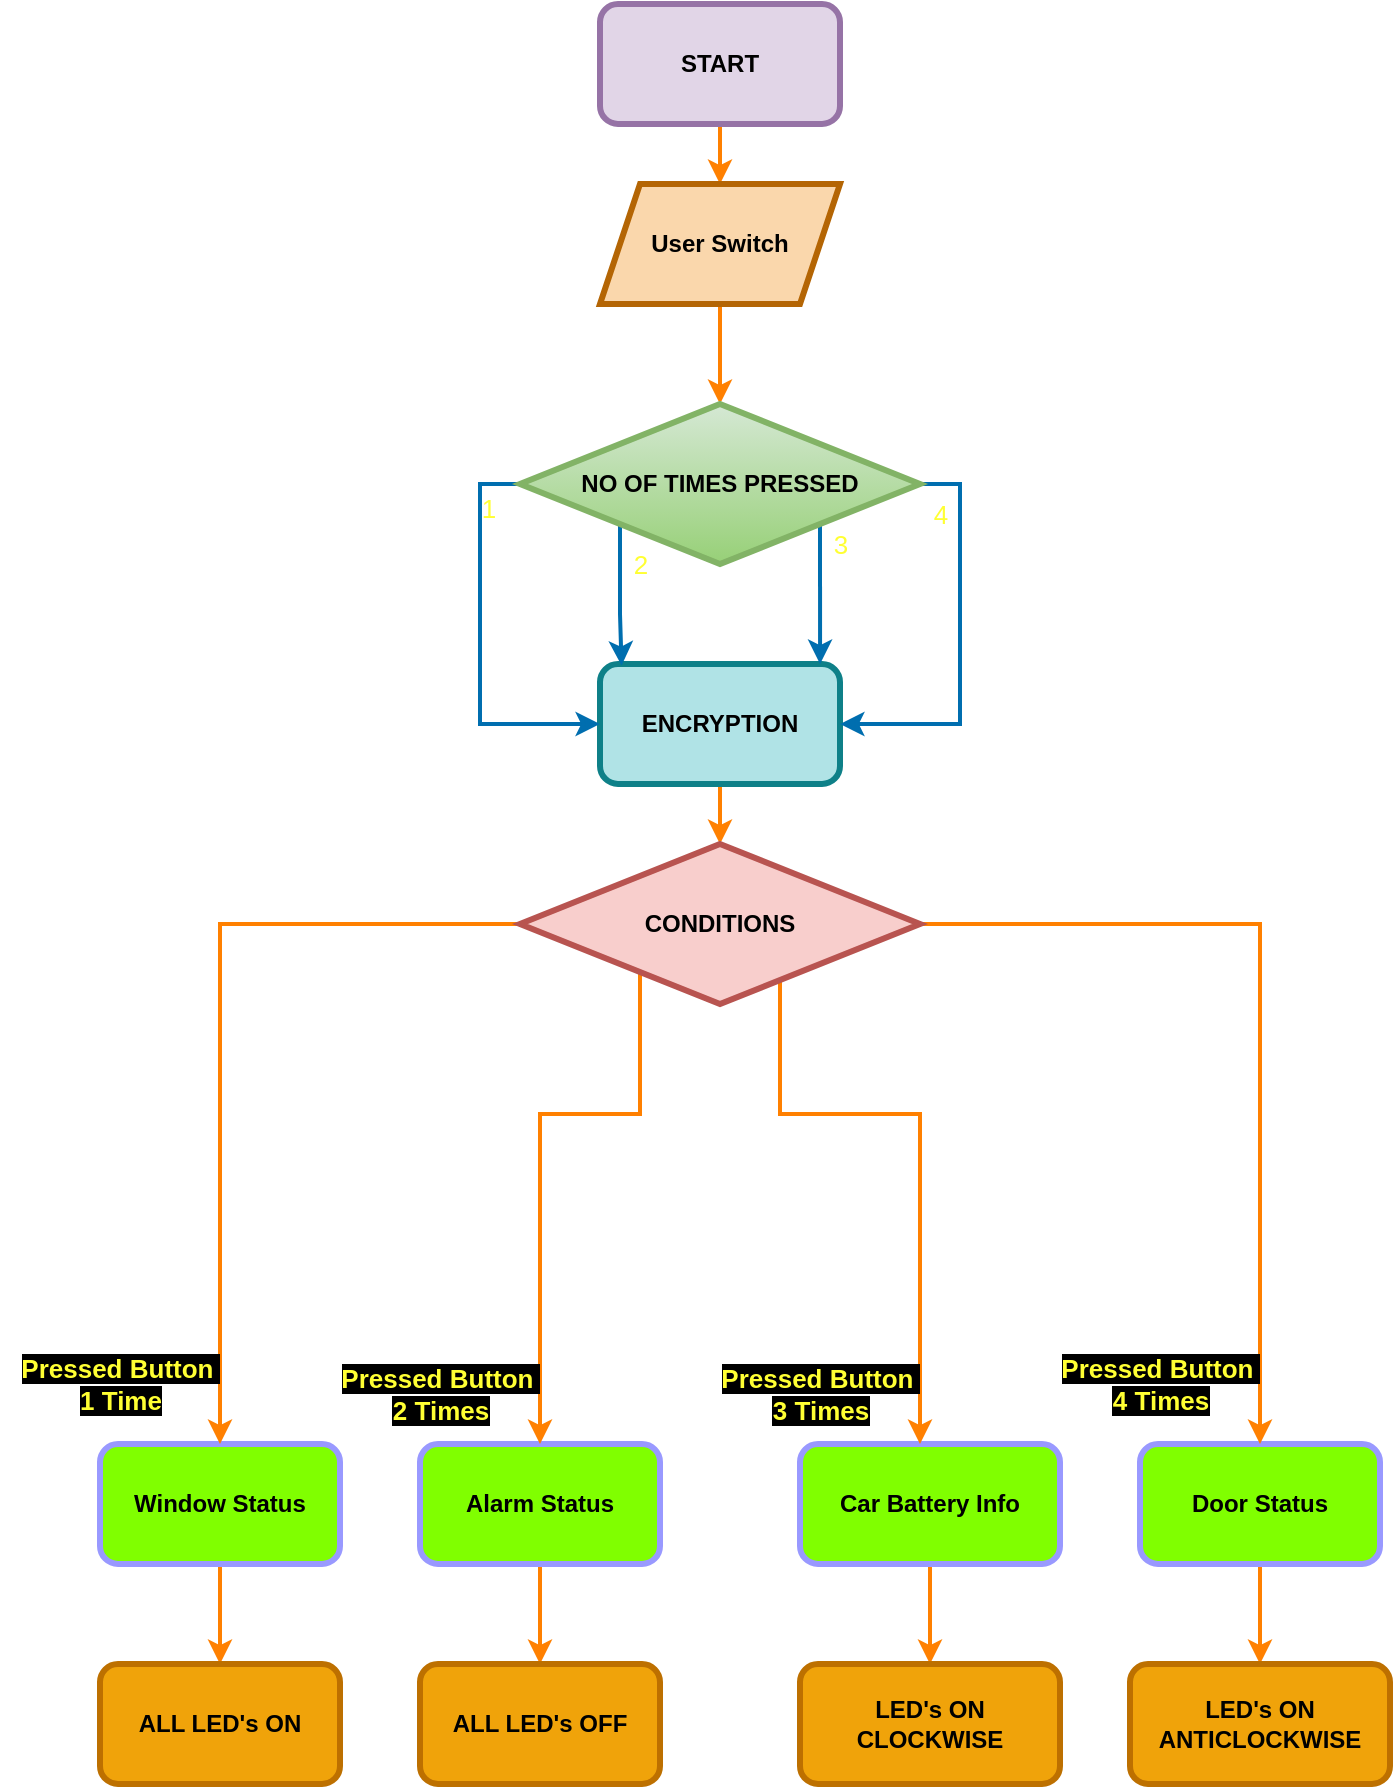<mxfile version="16.5.1" type="device"><diagram id="keWopw7VFKfgU9atHswP" name="Page-1"><mxGraphModel dx="1826" dy="916" grid="1" gridSize="10" guides="1" tooltips="1" connect="1" arrows="1" fold="1" page="1" pageScale="1" pageWidth="850" pageHeight="1100" math="0" shadow="0"><root><mxCell id="0"/><mxCell id="1" parent="0"/><mxCell id="Ppn-mroqOyD5-2HoN24c-9" value="" style="edgeStyle=orthogonalEdgeStyle;rounded=0;orthogonalLoop=1;jettySize=auto;html=1;strokeWidth=2;fillColor=#CCFFCC;strokeColor=#FF8000;fontStyle=1" parent="1" source="Ppn-mroqOyD5-2HoN24c-1" target="Ppn-mroqOyD5-2HoN24c-6" edge="1"><mxGeometry relative="1" as="geometry"/></mxCell><mxCell id="Ppn-mroqOyD5-2HoN24c-1" value="START" style="rounded=1;whiteSpace=wrap;html=1;strokeWidth=3;fillColor=#e1d5e7;strokeColor=#9673a6;fontStyle=1" parent="1" vertex="1"><mxGeometry x="420" y="10" width="120" height="60" as="geometry"/></mxCell><mxCell id="Ppn-mroqOyD5-2HoN24c-42" style="edgeStyle=orthogonalEdgeStyle;rounded=0;orthogonalLoop=1;jettySize=auto;html=1;exitX=0.5;exitY=1;exitDx=0;exitDy=0;entryX=0.5;entryY=0;entryDx=0;entryDy=0;fontSize=13;fontColor=#FFFF33;strokeColor=#FF8000;strokeWidth=2;fillColor=#CCFFCC;" parent="1" source="Ppn-mroqOyD5-2HoN24c-2" target="Ppn-mroqOyD5-2HoN24c-38" edge="1"><mxGeometry relative="1" as="geometry"/></mxCell><mxCell id="Ppn-mroqOyD5-2HoN24c-2" value="Window Status" style="rounded=1;whiteSpace=wrap;html=1;strokeWidth=3;fillColor=#80FF00;strokeColor=#9999FF;fontStyle=1" parent="1" vertex="1"><mxGeometry x="170" y="730" width="120" height="60" as="geometry"/></mxCell><mxCell id="Ppn-mroqOyD5-2HoN24c-43" value="" style="edgeStyle=orthogonalEdgeStyle;rounded=0;orthogonalLoop=1;jettySize=auto;html=1;fontSize=13;fontColor=#FFFF33;strokeColor=#FF8000;strokeWidth=2;fillColor=#CCFFCC;" parent="1" source="Ppn-mroqOyD5-2HoN24c-3" target="Ppn-mroqOyD5-2HoN24c-39" edge="1"><mxGeometry relative="1" as="geometry"/></mxCell><mxCell id="Ppn-mroqOyD5-2HoN24c-3" value="Alarm Status" style="rounded=1;whiteSpace=wrap;html=1;strokeWidth=3;fillColor=#80FF00;strokeColor=#9999FF;fontStyle=1" parent="1" vertex="1"><mxGeometry x="330" y="730" width="120" height="60" as="geometry"/></mxCell><mxCell id="Ppn-mroqOyD5-2HoN24c-44" value="" style="edgeStyle=orthogonalEdgeStyle;rounded=0;orthogonalLoop=1;jettySize=auto;html=1;fontSize=13;fontColor=#FFFF33;strokeColor=#FF8000;strokeWidth=2;fillColor=#CCFFCC;" parent="1" source="Ppn-mroqOyD5-2HoN24c-4" target="Ppn-mroqOyD5-2HoN24c-40" edge="1"><mxGeometry relative="1" as="geometry"/></mxCell><mxCell id="Ppn-mroqOyD5-2HoN24c-4" value="Car Battery Info" style="rounded=1;whiteSpace=wrap;html=1;strokeWidth=3;fillColor=#80FF00;strokeColor=#9999FF;fontStyle=1" parent="1" vertex="1"><mxGeometry x="520" y="730" width="130" height="60" as="geometry"/></mxCell><mxCell id="Ppn-mroqOyD5-2HoN24c-45" value="" style="edgeStyle=orthogonalEdgeStyle;rounded=0;orthogonalLoop=1;jettySize=auto;html=1;fontSize=13;fontColor=#FFFF33;strokeColor=#FF8000;strokeWidth=2;fillColor=#CCFFCC;" parent="1" source="Ppn-mroqOyD5-2HoN24c-5" target="Ppn-mroqOyD5-2HoN24c-41" edge="1"><mxGeometry relative="1" as="geometry"/></mxCell><mxCell id="Ppn-mroqOyD5-2HoN24c-5" value="Door Status" style="rounded=1;whiteSpace=wrap;html=1;strokeWidth=3;fillColor=#80FF00;strokeColor=#9999FF;fontStyle=1" parent="1" vertex="1"><mxGeometry x="690" y="730" width="120" height="60" as="geometry"/></mxCell><mxCell id="Ppn-mroqOyD5-2HoN24c-27" style="edgeStyle=orthogonalEdgeStyle;rounded=0;orthogonalLoop=1;jettySize=auto;html=1;exitX=0.5;exitY=1;exitDx=0;exitDy=0;entryX=0.5;entryY=0;entryDx=0;entryDy=0;fontSize=13;fontColor=#FFFF33;strokeColor=#FF8000;strokeWidth=2;fillColor=#CCFFCC;" parent="1" source="Ppn-mroqOyD5-2HoN24c-6" target="Ppn-mroqOyD5-2HoN24c-26" edge="1"><mxGeometry relative="1" as="geometry"/></mxCell><mxCell id="Ppn-mroqOyD5-2HoN24c-6" value="User Switch" style="shape=parallelogram;perimeter=parallelogramPerimeter;whiteSpace=wrap;html=1;fixedSize=1;strokeWidth=3;fillColor=#fad7ac;strokeColor=#b46504;fontStyle=1" parent="1" vertex="1"><mxGeometry x="420" y="100" width="120" height="60" as="geometry"/></mxCell><mxCell id="Ppn-mroqOyD5-2HoN24c-11" value="" style="edgeStyle=orthogonalEdgeStyle;rounded=0;orthogonalLoop=1;jettySize=auto;html=1;strokeWidth=2;fillColor=#CCFFCC;strokeColor=#FF8000;fontStyle=1" parent="1" source="Ppn-mroqOyD5-2HoN24c-7" target="Ppn-mroqOyD5-2HoN24c-8" edge="1"><mxGeometry relative="1" as="geometry"/></mxCell><mxCell id="Ppn-mroqOyD5-2HoN24c-7" value="ENCRYPTION" style="rounded=1;whiteSpace=wrap;html=1;strokeWidth=3;fillColor=#b0e3e6;strokeColor=#0e8088;fontStyle=1" parent="1" vertex="1"><mxGeometry x="420" y="340" width="120" height="60" as="geometry"/></mxCell><mxCell id="Ppn-mroqOyD5-2HoN24c-12" style="edgeStyle=orthogonalEdgeStyle;rounded=0;orthogonalLoop=1;jettySize=auto;html=1;entryX=0.5;entryY=0;entryDx=0;entryDy=0;strokeWidth=2;fillColor=#CCFFCC;strokeColor=#FF8000;fontStyle=1" parent="1" source="Ppn-mroqOyD5-2HoN24c-8" target="Ppn-mroqOyD5-2HoN24c-2" edge="1"><mxGeometry relative="1" as="geometry"/></mxCell><mxCell id="Ppn-mroqOyD5-2HoN24c-13" style="edgeStyle=orthogonalEdgeStyle;rounded=0;orthogonalLoop=1;jettySize=auto;html=1;entryX=0.5;entryY=0;entryDx=0;entryDy=0;strokeWidth=2;fillColor=#CCFFCC;strokeColor=#FF8000;fontStyle=1" parent="1" source="Ppn-mroqOyD5-2HoN24c-8" target="Ppn-mroqOyD5-2HoN24c-3" edge="1"><mxGeometry relative="1" as="geometry"><Array as="points"><mxPoint x="440" y="565"/><mxPoint x="390" y="565"/></Array></mxGeometry></mxCell><mxCell id="Ppn-mroqOyD5-2HoN24c-14" style="edgeStyle=orthogonalEdgeStyle;rounded=0;orthogonalLoop=1;jettySize=auto;html=1;strokeWidth=2;fillColor=#CCFFCC;strokeColor=#FF8000;fontStyle=1" parent="1" source="Ppn-mroqOyD5-2HoN24c-8" target="Ppn-mroqOyD5-2HoN24c-4" edge="1"><mxGeometry relative="1" as="geometry"><Array as="points"><mxPoint x="510" y="565"/><mxPoint x="580" y="565"/></Array></mxGeometry></mxCell><mxCell id="Ppn-mroqOyD5-2HoN24c-15" style="edgeStyle=orthogonalEdgeStyle;rounded=0;orthogonalLoop=1;jettySize=auto;html=1;exitX=1;exitY=0.5;exitDx=0;exitDy=0;entryX=0.5;entryY=0;entryDx=0;entryDy=0;strokeWidth=2;fillColor=#CCFFCC;strokeColor=#FF8000;fontStyle=1" parent="1" source="Ppn-mroqOyD5-2HoN24c-8" target="Ppn-mroqOyD5-2HoN24c-5" edge="1"><mxGeometry relative="1" as="geometry"/></mxCell><mxCell id="Ppn-mroqOyD5-2HoN24c-8" value="CONDITIONS" style="rhombus;whiteSpace=wrap;html=1;strokeWidth=3;fillColor=#f8cecc;strokeColor=#b85450;fontStyle=1" parent="1" vertex="1"><mxGeometry x="380" y="430" width="200" height="80" as="geometry"/></mxCell><mxCell id="Ppn-mroqOyD5-2HoN24c-16" value="&lt;span style=&quot;background-color: rgb(0 , 0 , 0)&quot;&gt;Pressed Button&amp;nbsp;&lt;br style=&quot;font-size: 13px&quot;&gt;1 Time&lt;/span&gt;" style="text;html=1;align=center;verticalAlign=middle;resizable=0;points=[];autosize=1;fillColor=none;strokeWidth=3;fontSize=13;fontStyle=1;fontColor=#FFFF33;" parent="1" vertex="1"><mxGeometry x="120" y="680" width="120" height="40" as="geometry"/></mxCell><mxCell id="Ppn-mroqOyD5-2HoN24c-17" value="&lt;span style=&quot;background-color: rgb(0 , 0 , 0)&quot;&gt;Pressed Button&amp;nbsp;&lt;br style=&quot;font-size: 13px&quot;&gt;2 Times&lt;/span&gt;" style="text;html=1;align=center;verticalAlign=middle;resizable=0;points=[];autosize=1;fillColor=none;strokeWidth=3;fontSize=13;fontStyle=1;fontColor=#FFFF33;" parent="1" vertex="1"><mxGeometry x="280" y="685" width="120" height="40" as="geometry"/></mxCell><mxCell id="Ppn-mroqOyD5-2HoN24c-18" value="&lt;span style=&quot;background-color: rgb(0 , 0 , 0)&quot;&gt;Pressed Button&amp;nbsp;&lt;br style=&quot;font-size: 13px&quot;&gt;3 Times&lt;/span&gt;" style="text;html=1;align=center;verticalAlign=middle;resizable=0;points=[];autosize=1;fillColor=none;strokeWidth=3;fontSize=13;fontStyle=1;fontColor=#FFFF33;" parent="1" vertex="1"><mxGeometry x="470" y="685" width="120" height="40" as="geometry"/></mxCell><mxCell id="Ppn-mroqOyD5-2HoN24c-19" value="&lt;span style=&quot;background-color: rgb(0 , 0 , 0)&quot;&gt;Pressed Button&amp;nbsp;&lt;br style=&quot;font-size: 13px&quot;&gt;4 Times&lt;/span&gt;" style="text;html=1;align=center;verticalAlign=middle;resizable=0;points=[];autosize=1;fillColor=none;strokeWidth=3;fontSize=13;fontStyle=1;fontColor=#FFFF33;" parent="1" vertex="1"><mxGeometry x="640" y="680" width="120" height="40" as="geometry"/></mxCell><mxCell id="Ppn-mroqOyD5-2HoN24c-29" style="edgeStyle=orthogonalEdgeStyle;rounded=0;orthogonalLoop=1;jettySize=auto;html=1;exitX=0;exitY=0.5;exitDx=0;exitDy=0;entryX=0;entryY=0.5;entryDx=0;entryDy=0;fontSize=13;fontColor=#FFFF33;strokeColor=#006EAF;strokeWidth=2;fillColor=#1ba1e2;" parent="1" source="Ppn-mroqOyD5-2HoN24c-26" target="Ppn-mroqOyD5-2HoN24c-7" edge="1"><mxGeometry relative="1" as="geometry"/></mxCell><mxCell id="Ppn-mroqOyD5-2HoN24c-34" value="1" style="edgeLabel;html=1;align=center;verticalAlign=middle;resizable=0;points=[];fontSize=13;fontColor=#FFFF33;labelBackgroundColor=none;" parent="Ppn-mroqOyD5-2HoN24c-29" vertex="1" connectable="0"><mxGeometry x="-0.682" y="3" relative="1" as="geometry"><mxPoint x="1" as="offset"/></mxGeometry></mxCell><mxCell id="Ppn-mroqOyD5-2HoN24c-30" style="edgeStyle=orthogonalEdgeStyle;rounded=0;orthogonalLoop=1;jettySize=auto;html=1;exitX=1;exitY=0.5;exitDx=0;exitDy=0;entryX=1;entryY=0.5;entryDx=0;entryDy=0;fontSize=13;fontColor=#FFFF33;strokeColor=#006EAF;strokeWidth=2;fillColor=#1ba1e2;" parent="1" source="Ppn-mroqOyD5-2HoN24c-26" target="Ppn-mroqOyD5-2HoN24c-7" edge="1"><mxGeometry relative="1" as="geometry"/></mxCell><mxCell id="Ppn-mroqOyD5-2HoN24c-37" value="4" style="edgeLabel;html=1;align=center;verticalAlign=middle;resizable=0;points=[];fontSize=13;fontColor=#FFFF33;labelBackgroundColor=none;" parent="Ppn-mroqOyD5-2HoN24c-30" vertex="1" connectable="0"><mxGeometry x="-0.652" y="-10" relative="1" as="geometry"><mxPoint as="offset"/></mxGeometry></mxCell><mxCell id="Ppn-mroqOyD5-2HoN24c-31" style="edgeStyle=orthogonalEdgeStyle;rounded=0;orthogonalLoop=1;jettySize=auto;html=1;exitX=0;exitY=1;exitDx=0;exitDy=0;entryX=0.09;entryY=0.013;entryDx=0;entryDy=0;entryPerimeter=0;fontSize=13;fontColor=#FFFF33;strokeColor=#006EAF;strokeWidth=2;fillColor=#1ba1e2;" parent="1" source="Ppn-mroqOyD5-2HoN24c-26" target="Ppn-mroqOyD5-2HoN24c-7" edge="1"><mxGeometry relative="1" as="geometry"/></mxCell><mxCell id="Ppn-mroqOyD5-2HoN24c-33" style="edgeStyle=orthogonalEdgeStyle;rounded=0;orthogonalLoop=1;jettySize=auto;html=1;exitX=1;exitY=1;exitDx=0;exitDy=0;entryX=0.917;entryY=0;entryDx=0;entryDy=0;entryPerimeter=0;fontSize=13;fontColor=#FFFF33;strokeColor=#006EAF;strokeWidth=2;fillColor=#1ba1e2;" parent="1" source="Ppn-mroqOyD5-2HoN24c-26" target="Ppn-mroqOyD5-2HoN24c-7" edge="1"><mxGeometry relative="1" as="geometry"/></mxCell><mxCell id="Ppn-mroqOyD5-2HoN24c-26" value="NO OF TIMES PRESSED" style="rhombus;whiteSpace=wrap;html=1;strokeWidth=3;fillColor=#d5e8d4;strokeColor=#82b366;fontStyle=1;gradientColor=#97d077;" parent="1" vertex="1"><mxGeometry x="380" y="210" width="200" height="80" as="geometry"/></mxCell><mxCell id="Ppn-mroqOyD5-2HoN24c-35" value="2" style="text;html=1;align=center;verticalAlign=middle;resizable=0;points=[];autosize=1;strokeColor=none;fillColor=none;fontSize=13;fontColor=#FFFF33;" parent="1" vertex="1"><mxGeometry x="430" y="280" width="20" height="20" as="geometry"/></mxCell><mxCell id="Ppn-mroqOyD5-2HoN24c-36" value="3" style="text;html=1;align=center;verticalAlign=middle;resizable=0;points=[];autosize=1;strokeColor=none;fillColor=none;fontSize=13;fontColor=#FFFF33;" parent="1" vertex="1"><mxGeometry x="530" y="270" width="20" height="20" as="geometry"/></mxCell><mxCell id="Ppn-mroqOyD5-2HoN24c-38" value="ALL LED's ON" style="rounded=1;whiteSpace=wrap;html=1;strokeWidth=3;fillColor=#f0a30a;strokeColor=#BD7000;fontStyle=1;fontColor=#000000;" parent="1" vertex="1"><mxGeometry x="170" y="840" width="120" height="60" as="geometry"/></mxCell><mxCell id="Ppn-mroqOyD5-2HoN24c-39" value="ALL LED's OFF" style="rounded=1;whiteSpace=wrap;html=1;strokeWidth=3;fillColor=#f0a30a;strokeColor=#BD7000;fontStyle=1;fontColor=#000000;" parent="1" vertex="1"><mxGeometry x="330" y="840" width="120" height="60" as="geometry"/></mxCell><mxCell id="Ppn-mroqOyD5-2HoN24c-40" value="LED's ON CLOCKWISE" style="rounded=1;whiteSpace=wrap;html=1;strokeWidth=3;fillColor=#f0a30a;strokeColor=#BD7000;fontStyle=1;fontColor=#000000;" parent="1" vertex="1"><mxGeometry x="520" y="840" width="130" height="60" as="geometry"/></mxCell><mxCell id="Ppn-mroqOyD5-2HoN24c-41" value="&lt;span&gt;LED's ON ANTICLOCKWISE&lt;/span&gt;" style="rounded=1;whiteSpace=wrap;html=1;strokeWidth=3;fillColor=#f0a30a;strokeColor=#BD7000;fontStyle=1;fontColor=#000000;" parent="1" vertex="1"><mxGeometry x="685" y="840" width="130" height="60" as="geometry"/></mxCell></root></mxGraphModel></diagram></mxfile>